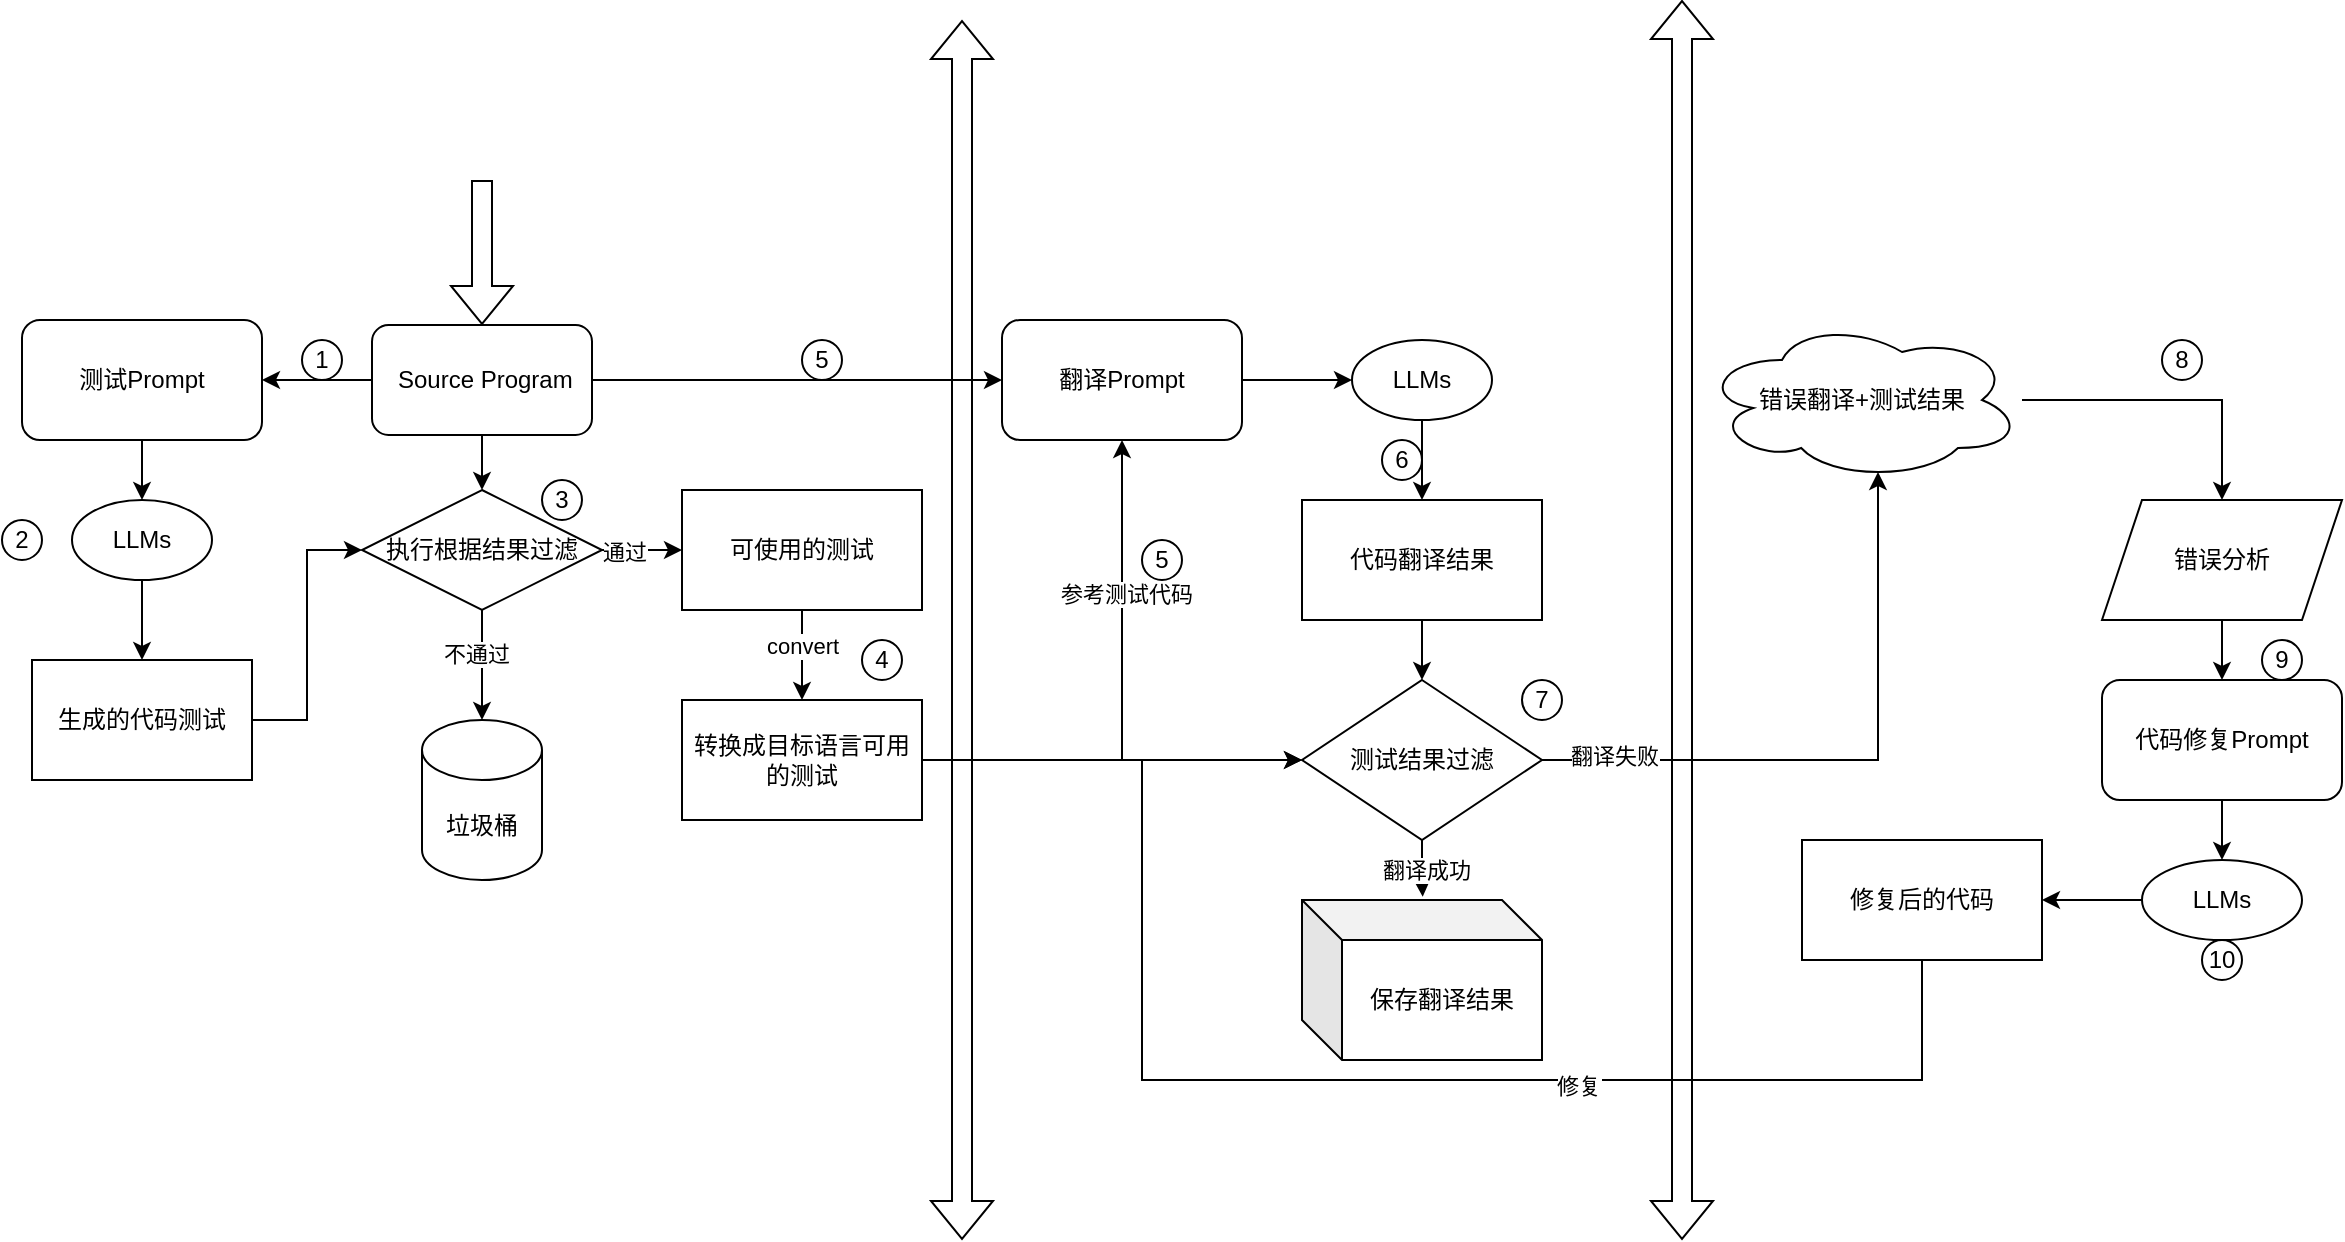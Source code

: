 <mxfile version="28.2.5">
  <diagram name="第 1 页" id="mnFQVvG62Rh3zPF-ihMT">
    <mxGraphModel dx="1540" dy="1660" grid="1" gridSize="10" guides="1" tooltips="1" connect="1" arrows="1" fold="1" page="1" pageScale="1" pageWidth="827" pageHeight="1169" math="0" shadow="0">
      <root>
        <mxCell id="0" />
        <mxCell id="1" parent="0" />
        <mxCell id="vuQjMaOmqYNS7_a6hu1z-4" style="edgeStyle=orthogonalEdgeStyle;rounded=0;orthogonalLoop=1;jettySize=auto;html=1;entryX=0.5;entryY=0;entryDx=0;entryDy=0;" edge="1" parent="1" source="yU_CyNfrzpjY19r-bfCw-1" target="yU_CyNfrzpjY19r-bfCw-3">
          <mxGeometry relative="1" as="geometry" />
        </mxCell>
        <mxCell id="yU_CyNfrzpjY19r-bfCw-1" value="测试Prompt" style="rounded=1;whiteSpace=wrap;html=1;" parent="1" vertex="1">
          <mxGeometry x="90" y="180" width="120" height="60" as="geometry" />
        </mxCell>
        <mxCell id="vuQjMaOmqYNS7_a6hu1z-10" style="edgeStyle=orthogonalEdgeStyle;rounded=0;orthogonalLoop=1;jettySize=auto;html=1;entryX=1;entryY=0.5;entryDx=0;entryDy=0;" edge="1" parent="1" source="yU_CyNfrzpjY19r-bfCw-2" target="yU_CyNfrzpjY19r-bfCw-1">
          <mxGeometry relative="1" as="geometry" />
        </mxCell>
        <mxCell id="vuQjMaOmqYNS7_a6hu1z-13" style="edgeStyle=orthogonalEdgeStyle;rounded=0;orthogonalLoop=1;jettySize=auto;html=1;entryX=0;entryY=0.5;entryDx=0;entryDy=0;" edge="1" parent="1" source="yU_CyNfrzpjY19r-bfCw-2" target="yU_CyNfrzpjY19r-bfCw-8">
          <mxGeometry relative="1" as="geometry" />
        </mxCell>
        <mxCell id="vuQjMaOmqYNS7_a6hu1z-35" style="edgeStyle=orthogonalEdgeStyle;rounded=0;orthogonalLoop=1;jettySize=auto;html=1;entryX=0.5;entryY=0;entryDx=0;entryDy=0;" edge="1" parent="1" source="yU_CyNfrzpjY19r-bfCw-2" target="yU_CyNfrzpjY19r-bfCw-5">
          <mxGeometry relative="1" as="geometry" />
        </mxCell>
        <mxCell id="yU_CyNfrzpjY19r-bfCw-2" value="&amp;nbsp;Source Program" style="rounded=1;whiteSpace=wrap;html=1;" parent="1" vertex="1">
          <mxGeometry x="265" y="182.5" width="110" height="55" as="geometry" />
        </mxCell>
        <mxCell id="vuQjMaOmqYNS7_a6hu1z-5" style="edgeStyle=orthogonalEdgeStyle;rounded=0;orthogonalLoop=1;jettySize=auto;html=1;entryX=0.5;entryY=0;entryDx=0;entryDy=0;" edge="1" parent="1" source="yU_CyNfrzpjY19r-bfCw-3" target="yU_CyNfrzpjY19r-bfCw-4">
          <mxGeometry relative="1" as="geometry" />
        </mxCell>
        <mxCell id="yU_CyNfrzpjY19r-bfCw-3" value="LLMs" style="ellipse;whiteSpace=wrap;html=1;" parent="1" vertex="1">
          <mxGeometry x="115" y="270" width="70" height="40" as="geometry" />
        </mxCell>
        <mxCell id="vuQjMaOmqYNS7_a6hu1z-6" style="edgeStyle=orthogonalEdgeStyle;rounded=0;orthogonalLoop=1;jettySize=auto;html=1;entryX=0;entryY=0.5;entryDx=0;entryDy=0;" edge="1" parent="1" source="yU_CyNfrzpjY19r-bfCw-4" target="yU_CyNfrzpjY19r-bfCw-5">
          <mxGeometry relative="1" as="geometry" />
        </mxCell>
        <mxCell id="yU_CyNfrzpjY19r-bfCw-4" value="生成的代码测试" style="rounded=0;whiteSpace=wrap;html=1;" parent="1" vertex="1">
          <mxGeometry x="95" y="350" width="110" height="60" as="geometry" />
        </mxCell>
        <mxCell id="vuQjMaOmqYNS7_a6hu1z-7" style="edgeStyle=orthogonalEdgeStyle;rounded=0;orthogonalLoop=1;jettySize=auto;html=1;" edge="1" parent="1" source="yU_CyNfrzpjY19r-bfCw-5" target="yU_CyNfrzpjY19r-bfCw-6">
          <mxGeometry relative="1" as="geometry" />
        </mxCell>
        <mxCell id="vuQjMaOmqYNS7_a6hu1z-8" value="不通过" style="edgeLabel;html=1;align=center;verticalAlign=middle;resizable=0;points=[];" vertex="1" connectable="0" parent="vuQjMaOmqYNS7_a6hu1z-7">
          <mxGeometry x="-0.222" y="-3" relative="1" as="geometry">
            <mxPoint as="offset" />
          </mxGeometry>
        </mxCell>
        <mxCell id="vuQjMaOmqYNS7_a6hu1z-9" style="edgeStyle=orthogonalEdgeStyle;rounded=0;orthogonalLoop=1;jettySize=auto;html=1;entryX=0;entryY=0.5;entryDx=0;entryDy=0;" edge="1" parent="1" source="yU_CyNfrzpjY19r-bfCw-5" target="yU_CyNfrzpjY19r-bfCw-7">
          <mxGeometry relative="1" as="geometry" />
        </mxCell>
        <mxCell id="vuQjMaOmqYNS7_a6hu1z-12" value="通过" style="edgeLabel;html=1;align=center;verticalAlign=middle;resizable=0;points=[];" vertex="1" connectable="0" parent="vuQjMaOmqYNS7_a6hu1z-9">
          <mxGeometry x="-0.47" y="-1" relative="1" as="geometry">
            <mxPoint as="offset" />
          </mxGeometry>
        </mxCell>
        <mxCell id="yU_CyNfrzpjY19r-bfCw-5" value="执行根据结果过滤" style="rhombus;whiteSpace=wrap;html=1;" parent="1" vertex="1">
          <mxGeometry x="260" y="265" width="120" height="60" as="geometry" />
        </mxCell>
        <mxCell id="yU_CyNfrzpjY19r-bfCw-6" value="垃圾桶" style="shape=cylinder3;whiteSpace=wrap;html=1;boundedLbl=1;backgroundOutline=1;size=15;" parent="1" vertex="1">
          <mxGeometry x="290" y="380" width="60" height="80" as="geometry" />
        </mxCell>
        <mxCell id="yU_CyNfrzpjY19r-bfCw-12" style="edgeStyle=orthogonalEdgeStyle;rounded=0;orthogonalLoop=1;jettySize=auto;html=1;entryX=0.5;entryY=0;entryDx=0;entryDy=0;" parent="1" source="yU_CyNfrzpjY19r-bfCw-7" target="yU_CyNfrzpjY19r-bfCw-11" edge="1">
          <mxGeometry relative="1" as="geometry" />
        </mxCell>
        <mxCell id="yU_CyNfrzpjY19r-bfCw-13" value="convert" style="edgeLabel;html=1;align=center;verticalAlign=middle;resizable=0;points=[];" parent="yU_CyNfrzpjY19r-bfCw-12" vertex="1" connectable="0">
          <mxGeometry x="-0.233" relative="1" as="geometry">
            <mxPoint as="offset" />
          </mxGeometry>
        </mxCell>
        <mxCell id="yU_CyNfrzpjY19r-bfCw-7" value="可使用的测试" style="rounded=0;whiteSpace=wrap;html=1;" parent="1" vertex="1">
          <mxGeometry x="420" y="265" width="120" height="60" as="geometry" />
        </mxCell>
        <mxCell id="vuQjMaOmqYNS7_a6hu1z-3" style="edgeStyle=orthogonalEdgeStyle;rounded=0;orthogonalLoop=1;jettySize=auto;html=1;entryX=0;entryY=0.5;entryDx=0;entryDy=0;" edge="1" parent="1" source="yU_CyNfrzpjY19r-bfCw-8" target="yU_CyNfrzpjY19r-bfCw-9">
          <mxGeometry relative="1" as="geometry" />
        </mxCell>
        <mxCell id="yU_CyNfrzpjY19r-bfCw-8" value="翻译Prompt" style="rounded=1;whiteSpace=wrap;html=1;" parent="1" vertex="1">
          <mxGeometry x="580" y="180" width="120" height="60" as="geometry" />
        </mxCell>
        <mxCell id="yU_CyNfrzpjY19r-bfCw-18" style="edgeStyle=orthogonalEdgeStyle;rounded=0;orthogonalLoop=1;jettySize=auto;html=1;entryX=0.5;entryY=0;entryDx=0;entryDy=0;" parent="1" source="yU_CyNfrzpjY19r-bfCw-9" target="yU_CyNfrzpjY19r-bfCw-10" edge="1">
          <mxGeometry relative="1" as="geometry" />
        </mxCell>
        <mxCell id="yU_CyNfrzpjY19r-bfCw-9" value="LLMs" style="ellipse;whiteSpace=wrap;html=1;" parent="1" vertex="1">
          <mxGeometry x="755" y="190" width="70" height="40" as="geometry" />
        </mxCell>
        <mxCell id="yU_CyNfrzpjY19r-bfCw-16" style="edgeStyle=orthogonalEdgeStyle;rounded=0;orthogonalLoop=1;jettySize=auto;html=1;entryX=0.5;entryY=0;entryDx=0;entryDy=0;" parent="1" source="yU_CyNfrzpjY19r-bfCw-10" target="yU_CyNfrzpjY19r-bfCw-14" edge="1">
          <mxGeometry relative="1" as="geometry" />
        </mxCell>
        <mxCell id="yU_CyNfrzpjY19r-bfCw-10" value="代码翻译结果" style="rounded=0;whiteSpace=wrap;html=1;" parent="1" vertex="1">
          <mxGeometry x="730" y="270" width="120" height="60" as="geometry" />
        </mxCell>
        <mxCell id="yU_CyNfrzpjY19r-bfCw-15" style="edgeStyle=orthogonalEdgeStyle;rounded=0;orthogonalLoop=1;jettySize=auto;html=1;entryX=0;entryY=0.5;entryDx=0;entryDy=0;" parent="1" source="yU_CyNfrzpjY19r-bfCw-11" edge="1" target="yU_CyNfrzpjY19r-bfCw-14">
          <mxGeometry relative="1" as="geometry">
            <mxPoint x="610" y="520" as="targetPoint" />
          </mxGeometry>
        </mxCell>
        <mxCell id="vuQjMaOmqYNS7_a6hu1z-42" style="edgeStyle=orthogonalEdgeStyle;rounded=0;orthogonalLoop=1;jettySize=auto;html=1;entryX=0.5;entryY=1;entryDx=0;entryDy=0;" edge="1" parent="1" source="yU_CyNfrzpjY19r-bfCw-11" target="yU_CyNfrzpjY19r-bfCw-8">
          <mxGeometry relative="1" as="geometry">
            <Array as="points">
              <mxPoint x="640" y="400" />
              <mxPoint x="640" y="240" />
            </Array>
          </mxGeometry>
        </mxCell>
        <mxCell id="vuQjMaOmqYNS7_a6hu1z-43" value="参考测试代码" style="edgeLabel;html=1;align=center;verticalAlign=middle;resizable=0;points=[];" vertex="1" connectable="0" parent="vuQjMaOmqYNS7_a6hu1z-42">
          <mxGeometry x="0.42" y="-2" relative="1" as="geometry">
            <mxPoint y="1" as="offset" />
          </mxGeometry>
        </mxCell>
        <mxCell id="yU_CyNfrzpjY19r-bfCw-11" value="转换成目标语言可用的测试" style="rounded=0;whiteSpace=wrap;html=1;" parent="1" vertex="1">
          <mxGeometry x="420" y="370" width="120" height="60" as="geometry" />
        </mxCell>
        <mxCell id="vuQjMaOmqYNS7_a6hu1z-15" style="edgeStyle=orthogonalEdgeStyle;rounded=0;orthogonalLoop=1;jettySize=auto;html=1;entryX=0.55;entryY=0.95;entryDx=0;entryDy=0;entryPerimeter=0;" edge="1" parent="1" source="yU_CyNfrzpjY19r-bfCw-14" target="vuQjMaOmqYNS7_a6hu1z-14">
          <mxGeometry relative="1" as="geometry">
            <mxPoint x="920" y="310" as="targetPoint" />
          </mxGeometry>
        </mxCell>
        <mxCell id="vuQjMaOmqYNS7_a6hu1z-49" value="翻译失败" style="edgeLabel;html=1;align=center;verticalAlign=middle;resizable=0;points=[];" vertex="1" connectable="0" parent="vuQjMaOmqYNS7_a6hu1z-15">
          <mxGeometry x="-0.772" y="2" relative="1" as="geometry">
            <mxPoint as="offset" />
          </mxGeometry>
        </mxCell>
        <mxCell id="yU_CyNfrzpjY19r-bfCw-14" value="测试结果过滤" style="rhombus;whiteSpace=wrap;html=1;" parent="1" vertex="1">
          <mxGeometry x="730" y="360" width="120" height="80" as="geometry" />
        </mxCell>
        <mxCell id="vuQjMaOmqYNS7_a6hu1z-1" value="保存翻译结果" style="shape=cube;whiteSpace=wrap;html=1;boundedLbl=1;backgroundOutline=1;darkOpacity=0.05;darkOpacity2=0.1;" vertex="1" parent="1">
          <mxGeometry x="730" y="470" width="120" height="80" as="geometry" />
        </mxCell>
        <mxCell id="vuQjMaOmqYNS7_a6hu1z-2" style="edgeStyle=orthogonalEdgeStyle;rounded=0;orthogonalLoop=1;jettySize=auto;html=1;entryX=0.503;entryY=-0.021;entryDx=0;entryDy=0;entryPerimeter=0;" edge="1" parent="1" source="yU_CyNfrzpjY19r-bfCw-14" target="vuQjMaOmqYNS7_a6hu1z-1">
          <mxGeometry relative="1" as="geometry" />
        </mxCell>
        <mxCell id="vuQjMaOmqYNS7_a6hu1z-48" value="翻译成功" style="edgeLabel;html=1;align=center;verticalAlign=middle;resizable=0;points=[];" vertex="1" connectable="0" parent="vuQjMaOmqYNS7_a6hu1z-2">
          <mxGeometry x="-0.149" y="2" relative="1" as="geometry">
            <mxPoint y="3" as="offset" />
          </mxGeometry>
        </mxCell>
        <mxCell id="vuQjMaOmqYNS7_a6hu1z-11" value="" style="shape=flexArrow;endArrow=classic;html=1;rounded=0;entryX=0.5;entryY=0;entryDx=0;entryDy=0;" edge="1" parent="1" target="yU_CyNfrzpjY19r-bfCw-2">
          <mxGeometry width="50" height="50" relative="1" as="geometry">
            <mxPoint x="320" y="110" as="sourcePoint" />
            <mxPoint x="335" y="70" as="targetPoint" />
          </mxGeometry>
        </mxCell>
        <mxCell id="vuQjMaOmqYNS7_a6hu1z-18" style="edgeStyle=orthogonalEdgeStyle;rounded=0;orthogonalLoop=1;jettySize=auto;html=1;entryX=0.5;entryY=0;entryDx=0;entryDy=0;" edge="1" parent="1" source="vuQjMaOmqYNS7_a6hu1z-14" target="vuQjMaOmqYNS7_a6hu1z-17">
          <mxGeometry relative="1" as="geometry">
            <Array as="points">
              <mxPoint x="1040" y="220" />
              <mxPoint x="1260" y="220" />
            </Array>
          </mxGeometry>
        </mxCell>
        <mxCell id="vuQjMaOmqYNS7_a6hu1z-14" value="错误翻译+测试结果" style="ellipse;shape=cloud;whiteSpace=wrap;html=1;" vertex="1" parent="1">
          <mxGeometry x="930" y="180" width="160" height="80" as="geometry" />
        </mxCell>
        <mxCell id="vuQjMaOmqYNS7_a6hu1z-20" style="edgeStyle=orthogonalEdgeStyle;rounded=0;orthogonalLoop=1;jettySize=auto;html=1;" edge="1" parent="1" source="vuQjMaOmqYNS7_a6hu1z-17" target="vuQjMaOmqYNS7_a6hu1z-19">
          <mxGeometry relative="1" as="geometry" />
        </mxCell>
        <mxCell id="vuQjMaOmqYNS7_a6hu1z-17" value="错误分析" style="shape=parallelogram;perimeter=parallelogramPerimeter;whiteSpace=wrap;html=1;fixedSize=1;" vertex="1" parent="1">
          <mxGeometry x="1130" y="270" width="120" height="60" as="geometry" />
        </mxCell>
        <mxCell id="vuQjMaOmqYNS7_a6hu1z-22" style="edgeStyle=orthogonalEdgeStyle;rounded=0;orthogonalLoop=1;jettySize=auto;html=1;entryX=0.5;entryY=0;entryDx=0;entryDy=0;" edge="1" parent="1" source="vuQjMaOmqYNS7_a6hu1z-19" target="vuQjMaOmqYNS7_a6hu1z-21">
          <mxGeometry relative="1" as="geometry" />
        </mxCell>
        <mxCell id="vuQjMaOmqYNS7_a6hu1z-19" value="代码修复Prompt" style="rounded=1;whiteSpace=wrap;html=1;" vertex="1" parent="1">
          <mxGeometry x="1130" y="360" width="120" height="60" as="geometry" />
        </mxCell>
        <mxCell id="vuQjMaOmqYNS7_a6hu1z-24" style="edgeStyle=orthogonalEdgeStyle;rounded=0;orthogonalLoop=1;jettySize=auto;html=1;entryX=1;entryY=0.5;entryDx=0;entryDy=0;" edge="1" parent="1" source="vuQjMaOmqYNS7_a6hu1z-21" target="vuQjMaOmqYNS7_a6hu1z-23">
          <mxGeometry relative="1" as="geometry" />
        </mxCell>
        <mxCell id="vuQjMaOmqYNS7_a6hu1z-21" value="LLMs" style="ellipse;whiteSpace=wrap;html=1;" vertex="1" parent="1">
          <mxGeometry x="1150" y="450" width="80" height="40" as="geometry" />
        </mxCell>
        <mxCell id="vuQjMaOmqYNS7_a6hu1z-25" style="edgeStyle=orthogonalEdgeStyle;rounded=0;orthogonalLoop=1;jettySize=auto;html=1;entryX=0;entryY=0.5;entryDx=0;entryDy=0;" edge="1" parent="1" source="vuQjMaOmqYNS7_a6hu1z-23" target="yU_CyNfrzpjY19r-bfCw-14">
          <mxGeometry relative="1" as="geometry">
            <Array as="points">
              <mxPoint x="1040" y="560" />
              <mxPoint x="650" y="560" />
              <mxPoint x="650" y="400" />
            </Array>
          </mxGeometry>
        </mxCell>
        <mxCell id="vuQjMaOmqYNS7_a6hu1z-53" value="修复" style="edgeLabel;html=1;align=center;verticalAlign=middle;resizable=0;points=[];" vertex="1" connectable="0" parent="vuQjMaOmqYNS7_a6hu1z-25">
          <mxGeometry x="-0.328" y="3" relative="1" as="geometry">
            <mxPoint as="offset" />
          </mxGeometry>
        </mxCell>
        <mxCell id="vuQjMaOmqYNS7_a6hu1z-23" value="修复后的代码" style="rounded=0;whiteSpace=wrap;html=1;" vertex="1" parent="1">
          <mxGeometry x="980" y="440" width="120" height="60" as="geometry" />
        </mxCell>
        <mxCell id="vuQjMaOmqYNS7_a6hu1z-27" value="" style="shape=flexArrow;endArrow=classic;startArrow=classic;html=1;rounded=0;" edge="1" parent="1">
          <mxGeometry width="100" height="100" relative="1" as="geometry">
            <mxPoint x="560" y="640" as="sourcePoint" />
            <mxPoint x="560" y="30" as="targetPoint" />
          </mxGeometry>
        </mxCell>
        <mxCell id="vuQjMaOmqYNS7_a6hu1z-28" value="" style="shape=flexArrow;endArrow=classic;startArrow=classic;html=1;rounded=0;" edge="1" parent="1">
          <mxGeometry width="100" height="100" relative="1" as="geometry">
            <mxPoint x="920" y="640" as="sourcePoint" />
            <mxPoint x="920" y="20" as="targetPoint" />
          </mxGeometry>
        </mxCell>
        <mxCell id="vuQjMaOmqYNS7_a6hu1z-33" value="1" style="ellipse;whiteSpace=wrap;html=1;aspect=fixed;" vertex="1" parent="1">
          <mxGeometry x="230" y="190" width="20" height="20" as="geometry" />
        </mxCell>
        <mxCell id="vuQjMaOmqYNS7_a6hu1z-34" value="2" style="ellipse;whiteSpace=wrap;html=1;aspect=fixed;" vertex="1" parent="1">
          <mxGeometry x="80" y="280" width="20" height="20" as="geometry" />
        </mxCell>
        <mxCell id="vuQjMaOmqYNS7_a6hu1z-40" value="3" style="ellipse;whiteSpace=wrap;html=1;aspect=fixed;" vertex="1" parent="1">
          <mxGeometry x="350" y="260" width="20" height="20" as="geometry" />
        </mxCell>
        <mxCell id="vuQjMaOmqYNS7_a6hu1z-41" value="4" style="ellipse;whiteSpace=wrap;html=1;aspect=fixed;" vertex="1" parent="1">
          <mxGeometry x="510" y="340" width="20" height="20" as="geometry" />
        </mxCell>
        <mxCell id="vuQjMaOmqYNS7_a6hu1z-45" value="5" style="ellipse;whiteSpace=wrap;html=1;aspect=fixed;" vertex="1" parent="1">
          <mxGeometry x="480" y="190" width="20" height="20" as="geometry" />
        </mxCell>
        <mxCell id="vuQjMaOmqYNS7_a6hu1z-46" value="6" style="ellipse;whiteSpace=wrap;html=1;aspect=fixed;" vertex="1" parent="1">
          <mxGeometry x="770" y="240" width="20" height="20" as="geometry" />
        </mxCell>
        <mxCell id="vuQjMaOmqYNS7_a6hu1z-47" value="7" style="ellipse;whiteSpace=wrap;html=1;aspect=fixed;" vertex="1" parent="1">
          <mxGeometry x="840" y="360" width="20" height="20" as="geometry" />
        </mxCell>
        <mxCell id="vuQjMaOmqYNS7_a6hu1z-50" value="8" style="ellipse;whiteSpace=wrap;html=1;aspect=fixed;" vertex="1" parent="1">
          <mxGeometry x="1160" y="190" width="20" height="20" as="geometry" />
        </mxCell>
        <mxCell id="vuQjMaOmqYNS7_a6hu1z-51" value="9" style="ellipse;whiteSpace=wrap;html=1;aspect=fixed;" vertex="1" parent="1">
          <mxGeometry x="1210" y="340" width="20" height="20" as="geometry" />
        </mxCell>
        <mxCell id="vuQjMaOmqYNS7_a6hu1z-52" value="10" style="ellipse;whiteSpace=wrap;html=1;aspect=fixed;" vertex="1" parent="1">
          <mxGeometry x="1180" y="490" width="20" height="20" as="geometry" />
        </mxCell>
        <mxCell id="vuQjMaOmqYNS7_a6hu1z-55" value="5" style="ellipse;whiteSpace=wrap;html=1;aspect=fixed;" vertex="1" parent="1">
          <mxGeometry x="650" y="290" width="20" height="20" as="geometry" />
        </mxCell>
      </root>
    </mxGraphModel>
  </diagram>
</mxfile>
